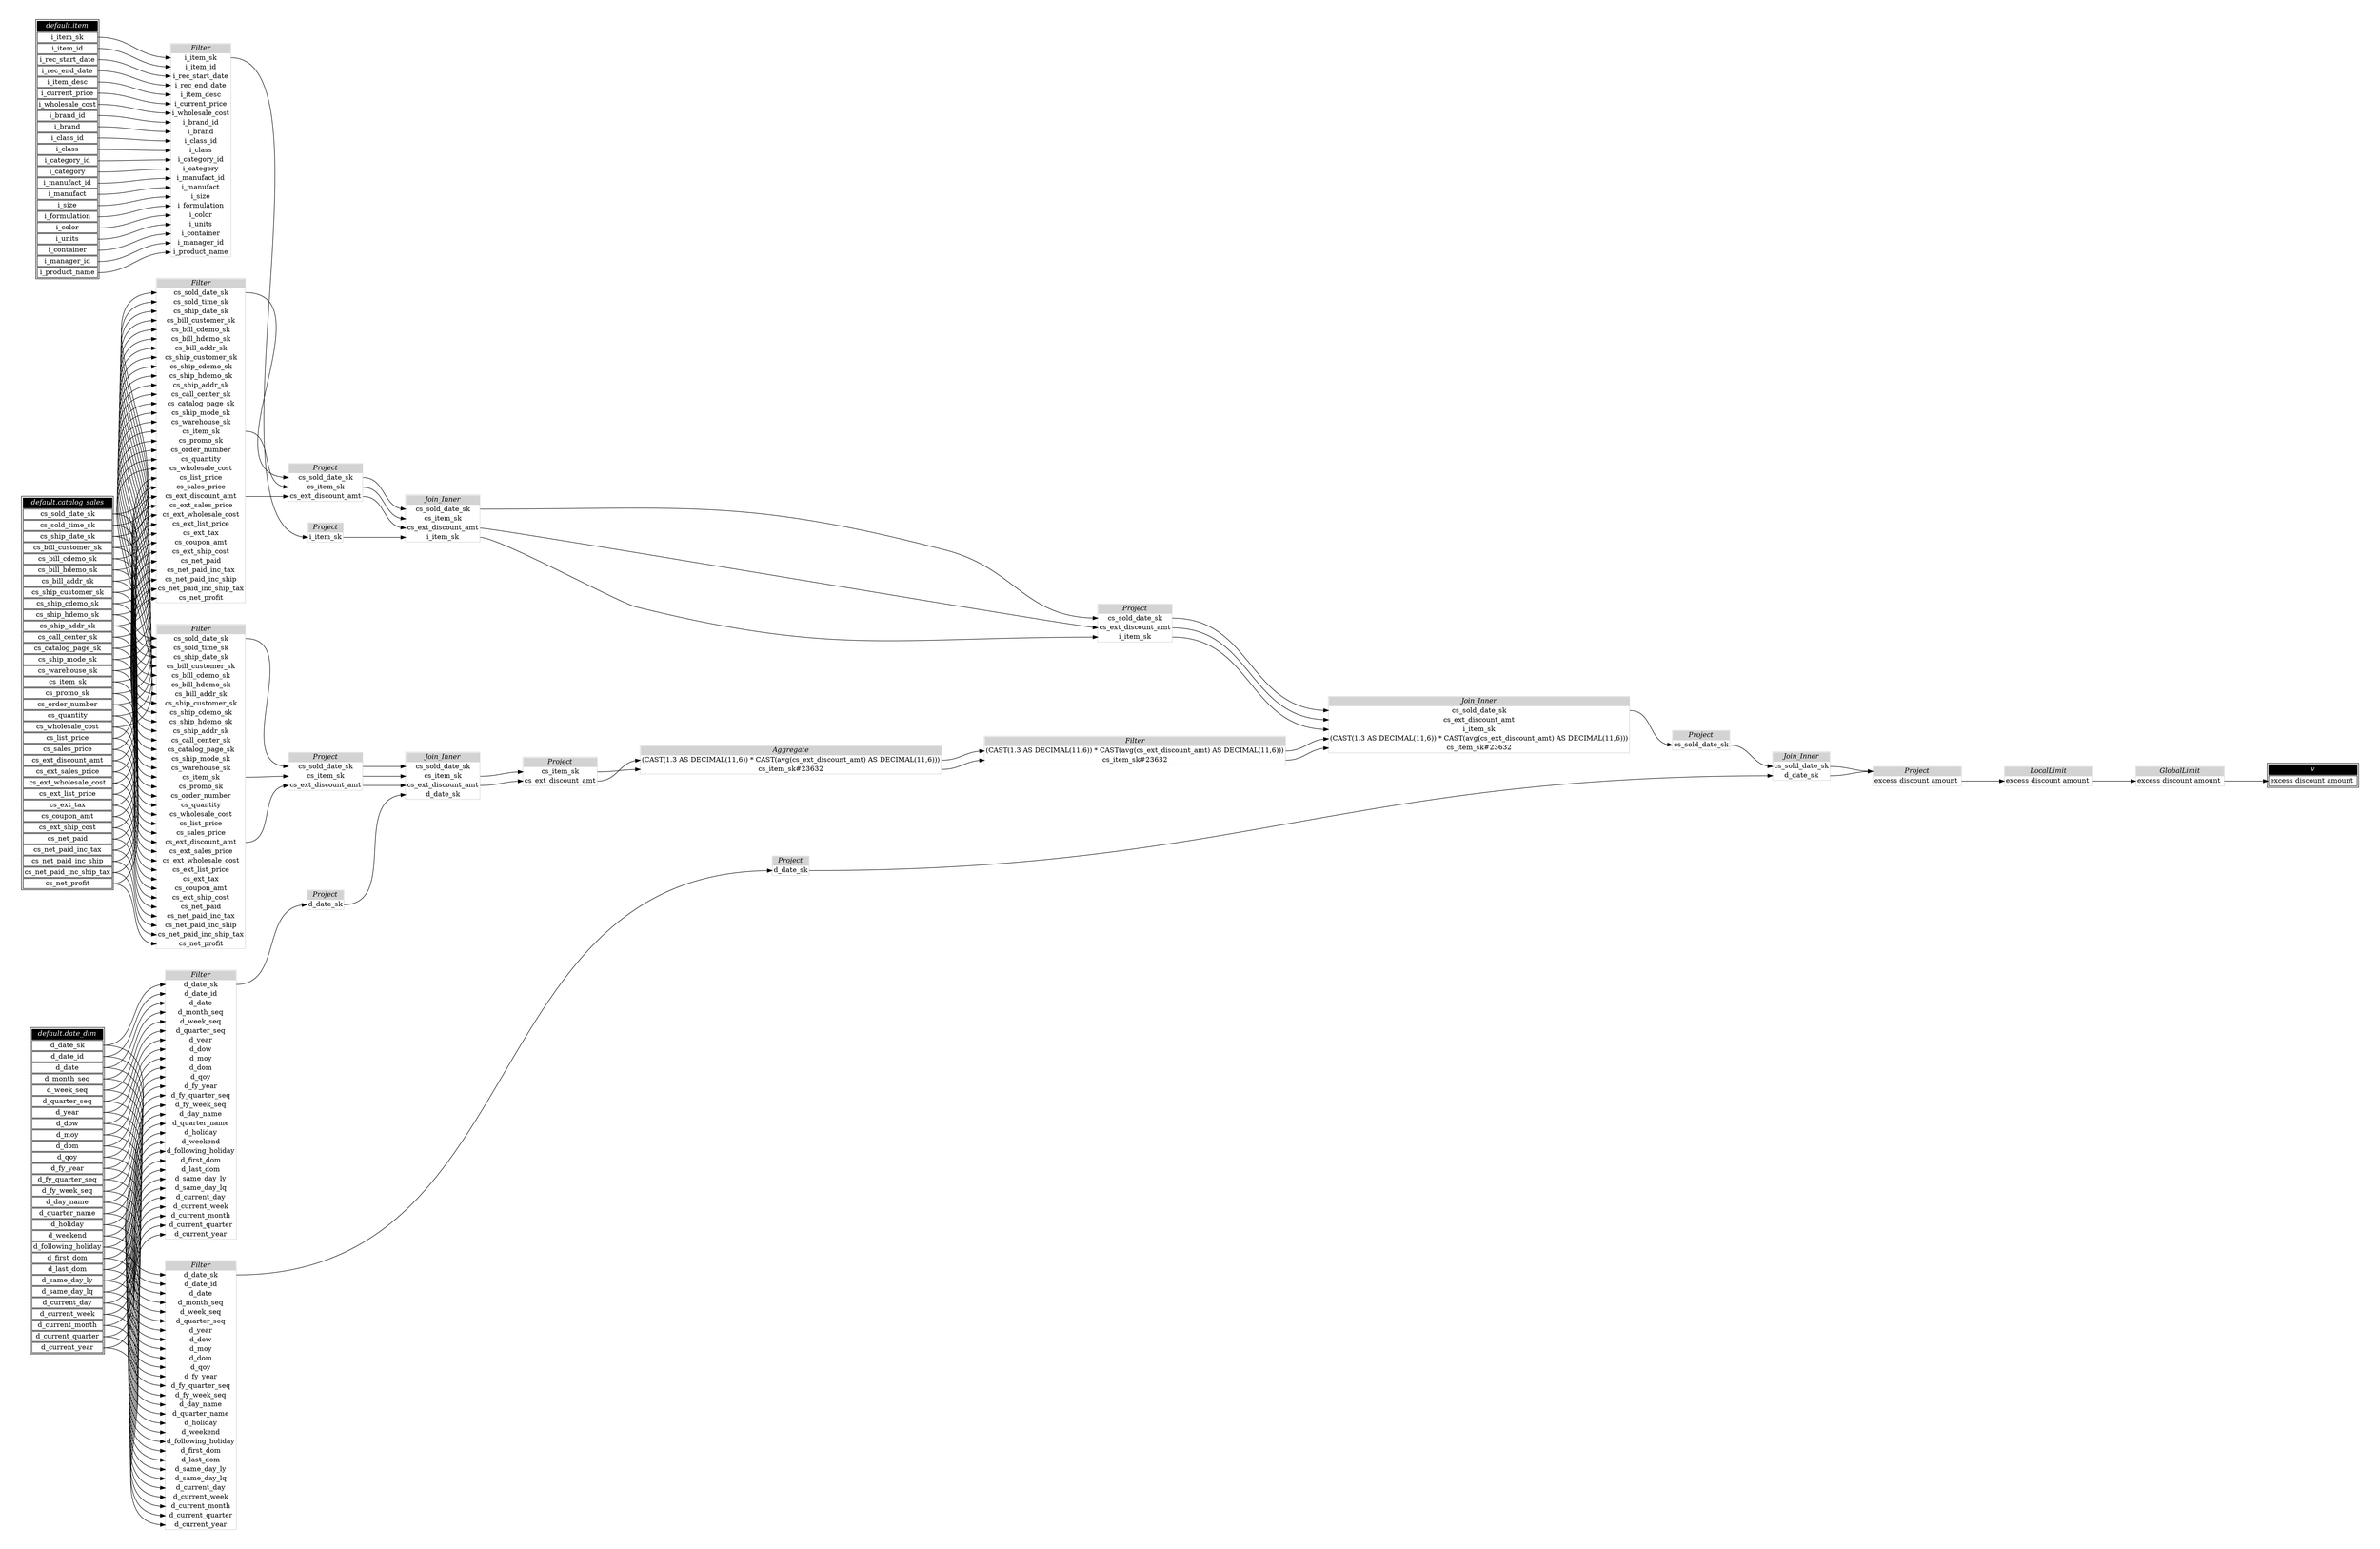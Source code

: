 // Automatically generated by TPCDSFlowTestSuite


digraph {
  graph [pad="0.5" nodesep="0.5" ranksep="1" fontname="Helvetica" rankdir=LR];
  node [shape=plaintext]

  
"Aggregate_a94a895" [label=<
<table color="lightgray" border="1" cellborder="0" cellspacing="0">
  <tr><td bgcolor="lightgray" port="nodeName"><i>Aggregate</i></td></tr>
  <tr><td port="0">(CAST(1.3 AS DECIMAL(11,6)) * CAST(avg(cs_ext_discount_amt) AS DECIMAL(11,6)))</td></tr>
<tr><td port="1">cs_item_sk#23632</td></tr>
</table>>];
     

"Filter_244ba31" [label=<
<table color="lightgray" border="1" cellborder="0" cellspacing="0">
  <tr><td bgcolor="lightgray" port="nodeName"><i>Filter</i></td></tr>
  <tr><td port="0">d_date_sk</td></tr>
<tr><td port="1">d_date_id</td></tr>
<tr><td port="2">d_date</td></tr>
<tr><td port="3">d_month_seq</td></tr>
<tr><td port="4">d_week_seq</td></tr>
<tr><td port="5">d_quarter_seq</td></tr>
<tr><td port="6">d_year</td></tr>
<tr><td port="7">d_dow</td></tr>
<tr><td port="8">d_moy</td></tr>
<tr><td port="9">d_dom</td></tr>
<tr><td port="10">d_qoy</td></tr>
<tr><td port="11">d_fy_year</td></tr>
<tr><td port="12">d_fy_quarter_seq</td></tr>
<tr><td port="13">d_fy_week_seq</td></tr>
<tr><td port="14">d_day_name</td></tr>
<tr><td port="15">d_quarter_name</td></tr>
<tr><td port="16">d_holiday</td></tr>
<tr><td port="17">d_weekend</td></tr>
<tr><td port="18">d_following_holiday</td></tr>
<tr><td port="19">d_first_dom</td></tr>
<tr><td port="20">d_last_dom</td></tr>
<tr><td port="21">d_same_day_ly</td></tr>
<tr><td port="22">d_same_day_lq</td></tr>
<tr><td port="23">d_current_day</td></tr>
<tr><td port="24">d_current_week</td></tr>
<tr><td port="25">d_current_month</td></tr>
<tr><td port="26">d_current_quarter</td></tr>
<tr><td port="27">d_current_year</td></tr>
</table>>];
     

"Filter_69b6aba" [label=<
<table color="lightgray" border="1" cellborder="0" cellspacing="0">
  <tr><td bgcolor="lightgray" port="nodeName"><i>Filter</i></td></tr>
  <tr><td port="0">(CAST(1.3 AS DECIMAL(11,6)) * CAST(avg(cs_ext_discount_amt) AS DECIMAL(11,6)))</td></tr>
<tr><td port="1">cs_item_sk#23632</td></tr>
</table>>];
     

"Filter_7bda0bb" [label=<
<table color="lightgray" border="1" cellborder="0" cellspacing="0">
  <tr><td bgcolor="lightgray" port="nodeName"><i>Filter</i></td></tr>
  <tr><td port="0">cs_sold_date_sk</td></tr>
<tr><td port="1">cs_sold_time_sk</td></tr>
<tr><td port="2">cs_ship_date_sk</td></tr>
<tr><td port="3">cs_bill_customer_sk</td></tr>
<tr><td port="4">cs_bill_cdemo_sk</td></tr>
<tr><td port="5">cs_bill_hdemo_sk</td></tr>
<tr><td port="6">cs_bill_addr_sk</td></tr>
<tr><td port="7">cs_ship_customer_sk</td></tr>
<tr><td port="8">cs_ship_cdemo_sk</td></tr>
<tr><td port="9">cs_ship_hdemo_sk</td></tr>
<tr><td port="10">cs_ship_addr_sk</td></tr>
<tr><td port="11">cs_call_center_sk</td></tr>
<tr><td port="12">cs_catalog_page_sk</td></tr>
<tr><td port="13">cs_ship_mode_sk</td></tr>
<tr><td port="14">cs_warehouse_sk</td></tr>
<tr><td port="15">cs_item_sk</td></tr>
<tr><td port="16">cs_promo_sk</td></tr>
<tr><td port="17">cs_order_number</td></tr>
<tr><td port="18">cs_quantity</td></tr>
<tr><td port="19">cs_wholesale_cost</td></tr>
<tr><td port="20">cs_list_price</td></tr>
<tr><td port="21">cs_sales_price</td></tr>
<tr><td port="22">cs_ext_discount_amt</td></tr>
<tr><td port="23">cs_ext_sales_price</td></tr>
<tr><td port="24">cs_ext_wholesale_cost</td></tr>
<tr><td port="25">cs_ext_list_price</td></tr>
<tr><td port="26">cs_ext_tax</td></tr>
<tr><td port="27">cs_coupon_amt</td></tr>
<tr><td port="28">cs_ext_ship_cost</td></tr>
<tr><td port="29">cs_net_paid</td></tr>
<tr><td port="30">cs_net_paid_inc_tax</td></tr>
<tr><td port="31">cs_net_paid_inc_ship</td></tr>
<tr><td port="32">cs_net_paid_inc_ship_tax</td></tr>
<tr><td port="33">cs_net_profit</td></tr>
</table>>];
     

"Filter_95dc5ac" [label=<
<table color="lightgray" border="1" cellborder="0" cellspacing="0">
  <tr><td bgcolor="lightgray" port="nodeName"><i>Filter</i></td></tr>
  <tr><td port="0">d_date_sk</td></tr>
<tr><td port="1">d_date_id</td></tr>
<tr><td port="2">d_date</td></tr>
<tr><td port="3">d_month_seq</td></tr>
<tr><td port="4">d_week_seq</td></tr>
<tr><td port="5">d_quarter_seq</td></tr>
<tr><td port="6">d_year</td></tr>
<tr><td port="7">d_dow</td></tr>
<tr><td port="8">d_moy</td></tr>
<tr><td port="9">d_dom</td></tr>
<tr><td port="10">d_qoy</td></tr>
<tr><td port="11">d_fy_year</td></tr>
<tr><td port="12">d_fy_quarter_seq</td></tr>
<tr><td port="13">d_fy_week_seq</td></tr>
<tr><td port="14">d_day_name</td></tr>
<tr><td port="15">d_quarter_name</td></tr>
<tr><td port="16">d_holiday</td></tr>
<tr><td port="17">d_weekend</td></tr>
<tr><td port="18">d_following_holiday</td></tr>
<tr><td port="19">d_first_dom</td></tr>
<tr><td port="20">d_last_dom</td></tr>
<tr><td port="21">d_same_day_ly</td></tr>
<tr><td port="22">d_same_day_lq</td></tr>
<tr><td port="23">d_current_day</td></tr>
<tr><td port="24">d_current_week</td></tr>
<tr><td port="25">d_current_month</td></tr>
<tr><td port="26">d_current_quarter</td></tr>
<tr><td port="27">d_current_year</td></tr>
</table>>];
     

"Filter_d0d6ebe" [label=<
<table color="lightgray" border="1" cellborder="0" cellspacing="0">
  <tr><td bgcolor="lightgray" port="nodeName"><i>Filter</i></td></tr>
  <tr><td port="0">cs_sold_date_sk</td></tr>
<tr><td port="1">cs_sold_time_sk</td></tr>
<tr><td port="2">cs_ship_date_sk</td></tr>
<tr><td port="3">cs_bill_customer_sk</td></tr>
<tr><td port="4">cs_bill_cdemo_sk</td></tr>
<tr><td port="5">cs_bill_hdemo_sk</td></tr>
<tr><td port="6">cs_bill_addr_sk</td></tr>
<tr><td port="7">cs_ship_customer_sk</td></tr>
<tr><td port="8">cs_ship_cdemo_sk</td></tr>
<tr><td port="9">cs_ship_hdemo_sk</td></tr>
<tr><td port="10">cs_ship_addr_sk</td></tr>
<tr><td port="11">cs_call_center_sk</td></tr>
<tr><td port="12">cs_catalog_page_sk</td></tr>
<tr><td port="13">cs_ship_mode_sk</td></tr>
<tr><td port="14">cs_warehouse_sk</td></tr>
<tr><td port="15">cs_item_sk</td></tr>
<tr><td port="16">cs_promo_sk</td></tr>
<tr><td port="17">cs_order_number</td></tr>
<tr><td port="18">cs_quantity</td></tr>
<tr><td port="19">cs_wholesale_cost</td></tr>
<tr><td port="20">cs_list_price</td></tr>
<tr><td port="21">cs_sales_price</td></tr>
<tr><td port="22">cs_ext_discount_amt</td></tr>
<tr><td port="23">cs_ext_sales_price</td></tr>
<tr><td port="24">cs_ext_wholesale_cost</td></tr>
<tr><td port="25">cs_ext_list_price</td></tr>
<tr><td port="26">cs_ext_tax</td></tr>
<tr><td port="27">cs_coupon_amt</td></tr>
<tr><td port="28">cs_ext_ship_cost</td></tr>
<tr><td port="29">cs_net_paid</td></tr>
<tr><td port="30">cs_net_paid_inc_tax</td></tr>
<tr><td port="31">cs_net_paid_inc_ship</td></tr>
<tr><td port="32">cs_net_paid_inc_ship_tax</td></tr>
<tr><td port="33">cs_net_profit</td></tr>
</table>>];
     

"Filter_fe90724" [label=<
<table color="lightgray" border="1" cellborder="0" cellspacing="0">
  <tr><td bgcolor="lightgray" port="nodeName"><i>Filter</i></td></tr>
  <tr><td port="0">i_item_sk</td></tr>
<tr><td port="1">i_item_id</td></tr>
<tr><td port="2">i_rec_start_date</td></tr>
<tr><td port="3">i_rec_end_date</td></tr>
<tr><td port="4">i_item_desc</td></tr>
<tr><td port="5">i_current_price</td></tr>
<tr><td port="6">i_wholesale_cost</td></tr>
<tr><td port="7">i_brand_id</td></tr>
<tr><td port="8">i_brand</td></tr>
<tr><td port="9">i_class_id</td></tr>
<tr><td port="10">i_class</td></tr>
<tr><td port="11">i_category_id</td></tr>
<tr><td port="12">i_category</td></tr>
<tr><td port="13">i_manufact_id</td></tr>
<tr><td port="14">i_manufact</td></tr>
<tr><td port="15">i_size</td></tr>
<tr><td port="16">i_formulation</td></tr>
<tr><td port="17">i_color</td></tr>
<tr><td port="18">i_units</td></tr>
<tr><td port="19">i_container</td></tr>
<tr><td port="20">i_manager_id</td></tr>
<tr><td port="21">i_product_name</td></tr>
</table>>];
     

"GlobalLimit_df2cf50" [label=<
<table color="lightgray" border="1" cellborder="0" cellspacing="0">
  <tr><td bgcolor="lightgray" port="nodeName"><i>GlobalLimit</i></td></tr>
  <tr><td port="0">excess discount amount </td></tr>
</table>>];
     

"Join_Inner_1fb64ac" [label=<
<table color="lightgray" border="1" cellborder="0" cellspacing="0">
  <tr><td bgcolor="lightgray" port="nodeName"><i>Join_Inner</i></td></tr>
  <tr><td port="0">cs_sold_date_sk</td></tr>
<tr><td port="1">cs_ext_discount_amt</td></tr>
<tr><td port="2">i_item_sk</td></tr>
<tr><td port="3">(CAST(1.3 AS DECIMAL(11,6)) * CAST(avg(cs_ext_discount_amt) AS DECIMAL(11,6)))</td></tr>
<tr><td port="4">cs_item_sk#23632</td></tr>
</table>>];
     

"Join_Inner_31766d4" [label=<
<table color="lightgray" border="1" cellborder="0" cellspacing="0">
  <tr><td bgcolor="lightgray" port="nodeName"><i>Join_Inner</i></td></tr>
  <tr><td port="0">cs_sold_date_sk</td></tr>
<tr><td port="1">d_date_sk</td></tr>
</table>>];
     

"Join_Inner_66851ff" [label=<
<table color="lightgray" border="1" cellborder="0" cellspacing="0">
  <tr><td bgcolor="lightgray" port="nodeName"><i>Join_Inner</i></td></tr>
  <tr><td port="0">cs_sold_date_sk</td></tr>
<tr><td port="1">cs_item_sk</td></tr>
<tr><td port="2">cs_ext_discount_amt</td></tr>
<tr><td port="3">i_item_sk</td></tr>
</table>>];
     

"Join_Inner_c9359f4" [label=<
<table color="lightgray" border="1" cellborder="0" cellspacing="0">
  <tr><td bgcolor="lightgray" port="nodeName"><i>Join_Inner</i></td></tr>
  <tr><td port="0">cs_sold_date_sk</td></tr>
<tr><td port="1">cs_item_sk</td></tr>
<tr><td port="2">cs_ext_discount_amt</td></tr>
<tr><td port="3">d_date_sk</td></tr>
</table>>];
     

"LocalLimit_39ba9c3" [label=<
<table color="lightgray" border="1" cellborder="0" cellspacing="0">
  <tr><td bgcolor="lightgray" port="nodeName"><i>LocalLimit</i></td></tr>
  <tr><td port="0">excess discount amount </td></tr>
</table>>];
     

"Project_30cf25f" [label=<
<table color="lightgray" border="1" cellborder="0" cellspacing="0">
  <tr><td bgcolor="lightgray" port="nodeName"><i>Project</i></td></tr>
  <tr><td port="0">d_date_sk</td></tr>
</table>>];
     

"Project_3331d0d" [label=<
<table color="lightgray" border="1" cellborder="0" cellspacing="0">
  <tr><td bgcolor="lightgray" port="nodeName"><i>Project</i></td></tr>
  <tr><td port="0">cs_sold_date_sk</td></tr>
<tr><td port="1">cs_ext_discount_amt</td></tr>
<tr><td port="2">i_item_sk</td></tr>
</table>>];
     

"Project_3fadcba" [label=<
<table color="lightgray" border="1" cellborder="0" cellspacing="0">
  <tr><td bgcolor="lightgray" port="nodeName"><i>Project</i></td></tr>
  <tr><td port="0">d_date_sk</td></tr>
</table>>];
     

"Project_42220f8" [label=<
<table color="lightgray" border="1" cellborder="0" cellspacing="0">
  <tr><td bgcolor="lightgray" port="nodeName"><i>Project</i></td></tr>
  <tr><td port="0">cs_sold_date_sk</td></tr>
</table>>];
     

"Project_640b78b" [label=<
<table color="lightgray" border="1" cellborder="0" cellspacing="0">
  <tr><td bgcolor="lightgray" port="nodeName"><i>Project</i></td></tr>
  <tr><td port="0">i_item_sk</td></tr>
</table>>];
     

"Project_673ec57" [label=<
<table color="lightgray" border="1" cellborder="0" cellspacing="0">
  <tr><td bgcolor="lightgray" port="nodeName"><i>Project</i></td></tr>
  <tr><td port="0">excess discount amount </td></tr>
</table>>];
     

"Project_a5797d8" [label=<
<table color="lightgray" border="1" cellborder="0" cellspacing="0">
  <tr><td bgcolor="lightgray" port="nodeName"><i>Project</i></td></tr>
  <tr><td port="0">cs_item_sk</td></tr>
<tr><td port="1">cs_ext_discount_amt</td></tr>
</table>>];
     

"Project_acc4b43" [label=<
<table color="lightgray" border="1" cellborder="0" cellspacing="0">
  <tr><td bgcolor="lightgray" port="nodeName"><i>Project</i></td></tr>
  <tr><td port="0">cs_sold_date_sk</td></tr>
<tr><td port="1">cs_item_sk</td></tr>
<tr><td port="2">cs_ext_discount_amt</td></tr>
</table>>];
     

"Project_e4a30a8" [label=<
<table color="lightgray" border="1" cellborder="0" cellspacing="0">
  <tr><td bgcolor="lightgray" port="nodeName"><i>Project</i></td></tr>
  <tr><td port="0">cs_sold_date_sk</td></tr>
<tr><td port="1">cs_item_sk</td></tr>
<tr><td port="2">cs_ext_discount_amt</td></tr>
</table>>];
     

"default.catalog_sales" [color="black" label=<
<table>
  <tr><td bgcolor="black" port="nodeName"><i><font color="white">default.catalog_sales</font></i></td></tr>
  <tr><td port="0">cs_sold_date_sk</td></tr>
<tr><td port="1">cs_sold_time_sk</td></tr>
<tr><td port="2">cs_ship_date_sk</td></tr>
<tr><td port="3">cs_bill_customer_sk</td></tr>
<tr><td port="4">cs_bill_cdemo_sk</td></tr>
<tr><td port="5">cs_bill_hdemo_sk</td></tr>
<tr><td port="6">cs_bill_addr_sk</td></tr>
<tr><td port="7">cs_ship_customer_sk</td></tr>
<tr><td port="8">cs_ship_cdemo_sk</td></tr>
<tr><td port="9">cs_ship_hdemo_sk</td></tr>
<tr><td port="10">cs_ship_addr_sk</td></tr>
<tr><td port="11">cs_call_center_sk</td></tr>
<tr><td port="12">cs_catalog_page_sk</td></tr>
<tr><td port="13">cs_ship_mode_sk</td></tr>
<tr><td port="14">cs_warehouse_sk</td></tr>
<tr><td port="15">cs_item_sk</td></tr>
<tr><td port="16">cs_promo_sk</td></tr>
<tr><td port="17">cs_order_number</td></tr>
<tr><td port="18">cs_quantity</td></tr>
<tr><td port="19">cs_wholesale_cost</td></tr>
<tr><td port="20">cs_list_price</td></tr>
<tr><td port="21">cs_sales_price</td></tr>
<tr><td port="22">cs_ext_discount_amt</td></tr>
<tr><td port="23">cs_ext_sales_price</td></tr>
<tr><td port="24">cs_ext_wholesale_cost</td></tr>
<tr><td port="25">cs_ext_list_price</td></tr>
<tr><td port="26">cs_ext_tax</td></tr>
<tr><td port="27">cs_coupon_amt</td></tr>
<tr><td port="28">cs_ext_ship_cost</td></tr>
<tr><td port="29">cs_net_paid</td></tr>
<tr><td port="30">cs_net_paid_inc_tax</td></tr>
<tr><td port="31">cs_net_paid_inc_ship</td></tr>
<tr><td port="32">cs_net_paid_inc_ship_tax</td></tr>
<tr><td port="33">cs_net_profit</td></tr>
</table>>];
     

"default.date_dim" [color="black" label=<
<table>
  <tr><td bgcolor="black" port="nodeName"><i><font color="white">default.date_dim</font></i></td></tr>
  <tr><td port="0">d_date_sk</td></tr>
<tr><td port="1">d_date_id</td></tr>
<tr><td port="2">d_date</td></tr>
<tr><td port="3">d_month_seq</td></tr>
<tr><td port="4">d_week_seq</td></tr>
<tr><td port="5">d_quarter_seq</td></tr>
<tr><td port="6">d_year</td></tr>
<tr><td port="7">d_dow</td></tr>
<tr><td port="8">d_moy</td></tr>
<tr><td port="9">d_dom</td></tr>
<tr><td port="10">d_qoy</td></tr>
<tr><td port="11">d_fy_year</td></tr>
<tr><td port="12">d_fy_quarter_seq</td></tr>
<tr><td port="13">d_fy_week_seq</td></tr>
<tr><td port="14">d_day_name</td></tr>
<tr><td port="15">d_quarter_name</td></tr>
<tr><td port="16">d_holiday</td></tr>
<tr><td port="17">d_weekend</td></tr>
<tr><td port="18">d_following_holiday</td></tr>
<tr><td port="19">d_first_dom</td></tr>
<tr><td port="20">d_last_dom</td></tr>
<tr><td port="21">d_same_day_ly</td></tr>
<tr><td port="22">d_same_day_lq</td></tr>
<tr><td port="23">d_current_day</td></tr>
<tr><td port="24">d_current_week</td></tr>
<tr><td port="25">d_current_month</td></tr>
<tr><td port="26">d_current_quarter</td></tr>
<tr><td port="27">d_current_year</td></tr>
</table>>];
     

"default.item" [color="black" label=<
<table>
  <tr><td bgcolor="black" port="nodeName"><i><font color="white">default.item</font></i></td></tr>
  <tr><td port="0">i_item_sk</td></tr>
<tr><td port="1">i_item_id</td></tr>
<tr><td port="2">i_rec_start_date</td></tr>
<tr><td port="3">i_rec_end_date</td></tr>
<tr><td port="4">i_item_desc</td></tr>
<tr><td port="5">i_current_price</td></tr>
<tr><td port="6">i_wholesale_cost</td></tr>
<tr><td port="7">i_brand_id</td></tr>
<tr><td port="8">i_brand</td></tr>
<tr><td port="9">i_class_id</td></tr>
<tr><td port="10">i_class</td></tr>
<tr><td port="11">i_category_id</td></tr>
<tr><td port="12">i_category</td></tr>
<tr><td port="13">i_manufact_id</td></tr>
<tr><td port="14">i_manufact</td></tr>
<tr><td port="15">i_size</td></tr>
<tr><td port="16">i_formulation</td></tr>
<tr><td port="17">i_color</td></tr>
<tr><td port="18">i_units</td></tr>
<tr><td port="19">i_container</td></tr>
<tr><td port="20">i_manager_id</td></tr>
<tr><td port="21">i_product_name</td></tr>
</table>>];
     

"v" [color="black" label=<
<table>
  <tr><td bgcolor="black" port="nodeName"><i><font color="white">v</font></i></td></tr>
  <tr><td port="0">excess discount amount </td></tr>
</table>>];
     
  "Aggregate_a94a895":0 -> "Filter_69b6aba":0;
"Aggregate_a94a895":1 -> "Filter_69b6aba":1;
"Filter_244ba31":0 -> "Project_30cf25f":0;
"Filter_69b6aba":0 -> "Join_Inner_1fb64ac":3;
"Filter_69b6aba":1 -> "Join_Inner_1fb64ac":4;
"Filter_7bda0bb":0 -> "Project_e4a30a8":0;
"Filter_7bda0bb":15 -> "Project_e4a30a8":1;
"Filter_7bda0bb":22 -> "Project_e4a30a8":2;
"Filter_95dc5ac":0 -> "Project_3fadcba":0;
"Filter_d0d6ebe":0 -> "Project_acc4b43":0;
"Filter_d0d6ebe":15 -> "Project_acc4b43":1;
"Filter_d0d6ebe":22 -> "Project_acc4b43":2;
"Filter_fe90724":0 -> "Project_640b78b":0;
"GlobalLimit_df2cf50":0 -> "v":0;
"Join_Inner_1fb64ac":0 -> "Project_42220f8":0;
"Join_Inner_31766d4":0 -> "Project_673ec57":nodeName;
"Join_Inner_31766d4":1 -> "Project_673ec57":nodeName;
"Join_Inner_66851ff":0 -> "Project_3331d0d":0;
"Join_Inner_66851ff":2 -> "Project_3331d0d":1;
"Join_Inner_66851ff":3 -> "Project_3331d0d":2;
"Join_Inner_c9359f4":1 -> "Project_a5797d8":0;
"Join_Inner_c9359f4":2 -> "Project_a5797d8":1;
"LocalLimit_39ba9c3":0 -> "GlobalLimit_df2cf50":0;
"Project_30cf25f":0 -> "Join_Inner_c9359f4":3;
"Project_3331d0d":0 -> "Join_Inner_1fb64ac":0;
"Project_3331d0d":1 -> "Join_Inner_1fb64ac":1;
"Project_3331d0d":2 -> "Join_Inner_1fb64ac":2;
"Project_3fadcba":0 -> "Join_Inner_31766d4":1;
"Project_42220f8":0 -> "Join_Inner_31766d4":0;
"Project_640b78b":0 -> "Join_Inner_66851ff":3;
"Project_673ec57":0 -> "LocalLimit_39ba9c3":0;
"Project_a5797d8":0 -> "Aggregate_a94a895":1;
"Project_a5797d8":1 -> "Aggregate_a94a895":0;
"Project_acc4b43":0 -> "Join_Inner_c9359f4":0;
"Project_acc4b43":1 -> "Join_Inner_c9359f4":1;
"Project_acc4b43":2 -> "Join_Inner_c9359f4":2;
"Project_e4a30a8":0 -> "Join_Inner_66851ff":0;
"Project_e4a30a8":1 -> "Join_Inner_66851ff":1;
"Project_e4a30a8":2 -> "Join_Inner_66851ff":2;
"default.catalog_sales":0 -> "Filter_7bda0bb":0;
"default.catalog_sales":0 -> "Filter_d0d6ebe":0;
"default.catalog_sales":1 -> "Filter_7bda0bb":1;
"default.catalog_sales":1 -> "Filter_d0d6ebe":1;
"default.catalog_sales":10 -> "Filter_7bda0bb":10;
"default.catalog_sales":10 -> "Filter_d0d6ebe":10;
"default.catalog_sales":11 -> "Filter_7bda0bb":11;
"default.catalog_sales":11 -> "Filter_d0d6ebe":11;
"default.catalog_sales":12 -> "Filter_7bda0bb":12;
"default.catalog_sales":12 -> "Filter_d0d6ebe":12;
"default.catalog_sales":13 -> "Filter_7bda0bb":13;
"default.catalog_sales":13 -> "Filter_d0d6ebe":13;
"default.catalog_sales":14 -> "Filter_7bda0bb":14;
"default.catalog_sales":14 -> "Filter_d0d6ebe":14;
"default.catalog_sales":15 -> "Filter_7bda0bb":15;
"default.catalog_sales":15 -> "Filter_d0d6ebe":15;
"default.catalog_sales":16 -> "Filter_7bda0bb":16;
"default.catalog_sales":16 -> "Filter_d0d6ebe":16;
"default.catalog_sales":17 -> "Filter_7bda0bb":17;
"default.catalog_sales":17 -> "Filter_d0d6ebe":17;
"default.catalog_sales":18 -> "Filter_7bda0bb":18;
"default.catalog_sales":18 -> "Filter_d0d6ebe":18;
"default.catalog_sales":19 -> "Filter_7bda0bb":19;
"default.catalog_sales":19 -> "Filter_d0d6ebe":19;
"default.catalog_sales":2 -> "Filter_7bda0bb":2;
"default.catalog_sales":2 -> "Filter_d0d6ebe":2;
"default.catalog_sales":20 -> "Filter_7bda0bb":20;
"default.catalog_sales":20 -> "Filter_d0d6ebe":20;
"default.catalog_sales":21 -> "Filter_7bda0bb":21;
"default.catalog_sales":21 -> "Filter_d0d6ebe":21;
"default.catalog_sales":22 -> "Filter_7bda0bb":22;
"default.catalog_sales":22 -> "Filter_d0d6ebe":22;
"default.catalog_sales":23 -> "Filter_7bda0bb":23;
"default.catalog_sales":23 -> "Filter_d0d6ebe":23;
"default.catalog_sales":24 -> "Filter_7bda0bb":24;
"default.catalog_sales":24 -> "Filter_d0d6ebe":24;
"default.catalog_sales":25 -> "Filter_7bda0bb":25;
"default.catalog_sales":25 -> "Filter_d0d6ebe":25;
"default.catalog_sales":26 -> "Filter_7bda0bb":26;
"default.catalog_sales":26 -> "Filter_d0d6ebe":26;
"default.catalog_sales":27 -> "Filter_7bda0bb":27;
"default.catalog_sales":27 -> "Filter_d0d6ebe":27;
"default.catalog_sales":28 -> "Filter_7bda0bb":28;
"default.catalog_sales":28 -> "Filter_d0d6ebe":28;
"default.catalog_sales":29 -> "Filter_7bda0bb":29;
"default.catalog_sales":29 -> "Filter_d0d6ebe":29;
"default.catalog_sales":3 -> "Filter_7bda0bb":3;
"default.catalog_sales":3 -> "Filter_d0d6ebe":3;
"default.catalog_sales":30 -> "Filter_7bda0bb":30;
"default.catalog_sales":30 -> "Filter_d0d6ebe":30;
"default.catalog_sales":31 -> "Filter_7bda0bb":31;
"default.catalog_sales":31 -> "Filter_d0d6ebe":31;
"default.catalog_sales":32 -> "Filter_7bda0bb":32;
"default.catalog_sales":32 -> "Filter_d0d6ebe":32;
"default.catalog_sales":33 -> "Filter_7bda0bb":33;
"default.catalog_sales":33 -> "Filter_d0d6ebe":33;
"default.catalog_sales":4 -> "Filter_7bda0bb":4;
"default.catalog_sales":4 -> "Filter_d0d6ebe":4;
"default.catalog_sales":5 -> "Filter_7bda0bb":5;
"default.catalog_sales":5 -> "Filter_d0d6ebe":5;
"default.catalog_sales":6 -> "Filter_7bda0bb":6;
"default.catalog_sales":6 -> "Filter_d0d6ebe":6;
"default.catalog_sales":7 -> "Filter_7bda0bb":7;
"default.catalog_sales":7 -> "Filter_d0d6ebe":7;
"default.catalog_sales":8 -> "Filter_7bda0bb":8;
"default.catalog_sales":8 -> "Filter_d0d6ebe":8;
"default.catalog_sales":9 -> "Filter_7bda0bb":9;
"default.catalog_sales":9 -> "Filter_d0d6ebe":9;
"default.date_dim":0 -> "Filter_244ba31":0;
"default.date_dim":0 -> "Filter_95dc5ac":0;
"default.date_dim":1 -> "Filter_244ba31":1;
"default.date_dim":1 -> "Filter_95dc5ac":1;
"default.date_dim":10 -> "Filter_244ba31":10;
"default.date_dim":10 -> "Filter_95dc5ac":10;
"default.date_dim":11 -> "Filter_244ba31":11;
"default.date_dim":11 -> "Filter_95dc5ac":11;
"default.date_dim":12 -> "Filter_244ba31":12;
"default.date_dim":12 -> "Filter_95dc5ac":12;
"default.date_dim":13 -> "Filter_244ba31":13;
"default.date_dim":13 -> "Filter_95dc5ac":13;
"default.date_dim":14 -> "Filter_244ba31":14;
"default.date_dim":14 -> "Filter_95dc5ac":14;
"default.date_dim":15 -> "Filter_244ba31":15;
"default.date_dim":15 -> "Filter_95dc5ac":15;
"default.date_dim":16 -> "Filter_244ba31":16;
"default.date_dim":16 -> "Filter_95dc5ac":16;
"default.date_dim":17 -> "Filter_244ba31":17;
"default.date_dim":17 -> "Filter_95dc5ac":17;
"default.date_dim":18 -> "Filter_244ba31":18;
"default.date_dim":18 -> "Filter_95dc5ac":18;
"default.date_dim":19 -> "Filter_244ba31":19;
"default.date_dim":19 -> "Filter_95dc5ac":19;
"default.date_dim":2 -> "Filter_244ba31":2;
"default.date_dim":2 -> "Filter_95dc5ac":2;
"default.date_dim":20 -> "Filter_244ba31":20;
"default.date_dim":20 -> "Filter_95dc5ac":20;
"default.date_dim":21 -> "Filter_244ba31":21;
"default.date_dim":21 -> "Filter_95dc5ac":21;
"default.date_dim":22 -> "Filter_244ba31":22;
"default.date_dim":22 -> "Filter_95dc5ac":22;
"default.date_dim":23 -> "Filter_244ba31":23;
"default.date_dim":23 -> "Filter_95dc5ac":23;
"default.date_dim":24 -> "Filter_244ba31":24;
"default.date_dim":24 -> "Filter_95dc5ac":24;
"default.date_dim":25 -> "Filter_244ba31":25;
"default.date_dim":25 -> "Filter_95dc5ac":25;
"default.date_dim":26 -> "Filter_244ba31":26;
"default.date_dim":26 -> "Filter_95dc5ac":26;
"default.date_dim":27 -> "Filter_244ba31":27;
"default.date_dim":27 -> "Filter_95dc5ac":27;
"default.date_dim":3 -> "Filter_244ba31":3;
"default.date_dim":3 -> "Filter_95dc5ac":3;
"default.date_dim":4 -> "Filter_244ba31":4;
"default.date_dim":4 -> "Filter_95dc5ac":4;
"default.date_dim":5 -> "Filter_244ba31":5;
"default.date_dim":5 -> "Filter_95dc5ac":5;
"default.date_dim":6 -> "Filter_244ba31":6;
"default.date_dim":6 -> "Filter_95dc5ac":6;
"default.date_dim":7 -> "Filter_244ba31":7;
"default.date_dim":7 -> "Filter_95dc5ac":7;
"default.date_dim":8 -> "Filter_244ba31":8;
"default.date_dim":8 -> "Filter_95dc5ac":8;
"default.date_dim":9 -> "Filter_244ba31":9;
"default.date_dim":9 -> "Filter_95dc5ac":9;
"default.item":0 -> "Filter_fe90724":0;
"default.item":1 -> "Filter_fe90724":1;
"default.item":10 -> "Filter_fe90724":10;
"default.item":11 -> "Filter_fe90724":11;
"default.item":12 -> "Filter_fe90724":12;
"default.item":13 -> "Filter_fe90724":13;
"default.item":14 -> "Filter_fe90724":14;
"default.item":15 -> "Filter_fe90724":15;
"default.item":16 -> "Filter_fe90724":16;
"default.item":17 -> "Filter_fe90724":17;
"default.item":18 -> "Filter_fe90724":18;
"default.item":19 -> "Filter_fe90724":19;
"default.item":2 -> "Filter_fe90724":2;
"default.item":20 -> "Filter_fe90724":20;
"default.item":21 -> "Filter_fe90724":21;
"default.item":3 -> "Filter_fe90724":3;
"default.item":4 -> "Filter_fe90724":4;
"default.item":5 -> "Filter_fe90724":5;
"default.item":6 -> "Filter_fe90724":6;
"default.item":7 -> "Filter_fe90724":7;
"default.item":8 -> "Filter_fe90724":8;
"default.item":9 -> "Filter_fe90724":9;
}
       